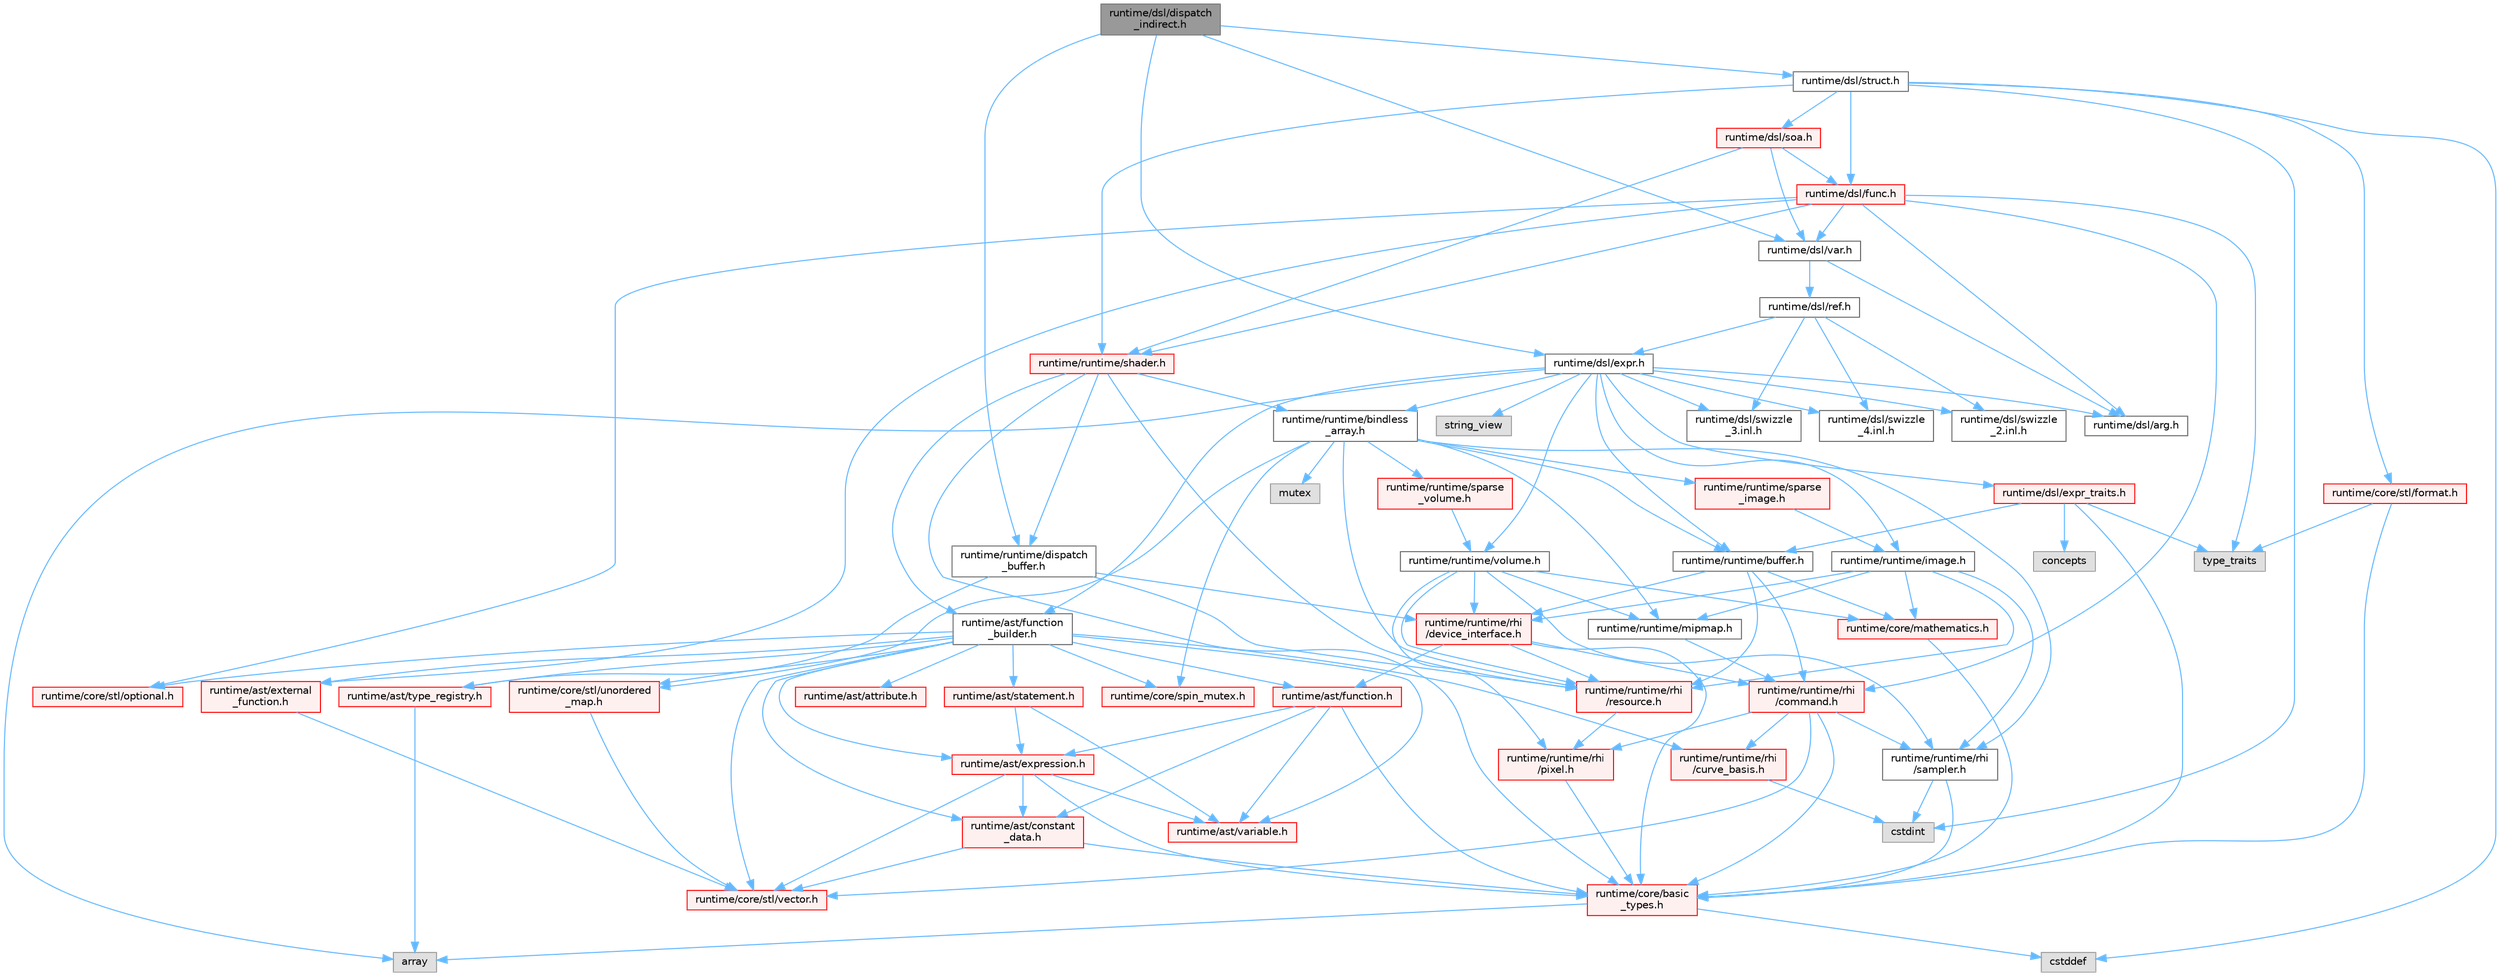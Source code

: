 digraph "runtime/dsl/dispatch_indirect.h"
{
 // LATEX_PDF_SIZE
  bgcolor="transparent";
  edge [fontname=Helvetica,fontsize=10,labelfontname=Helvetica,labelfontsize=10];
  node [fontname=Helvetica,fontsize=10,shape=box,height=0.2,width=0.4];
  Node1 [id="Node000001",label="runtime/dsl/dispatch\l_indirect.h",height=0.2,width=0.4,color="gray40", fillcolor="grey60", style="filled", fontcolor="black",tooltip=" "];
  Node1 -> Node2 [id="edge1_Node000001_Node000002",color="steelblue1",style="solid",tooltip=" "];
  Node2 [id="Node000002",label="runtime/dsl/expr.h",height=0.2,width=0.4,color="grey40", fillcolor="white", style="filled",URL="$expr_8h.html",tooltip=" "];
  Node2 -> Node3 [id="edge2_Node000002_Node000003",color="steelblue1",style="solid",tooltip=" "];
  Node3 [id="Node000003",label="array",height=0.2,width=0.4,color="grey60", fillcolor="#E0E0E0", style="filled",tooltip=" "];
  Node2 -> Node4 [id="edge3_Node000002_Node000004",color="steelblue1",style="solid",tooltip=" "];
  Node4 [id="Node000004",label="string_view",height=0.2,width=0.4,color="grey60", fillcolor="#E0E0E0", style="filled",tooltip=" "];
  Node2 -> Node5 [id="edge4_Node000002_Node000005",color="steelblue1",style="solid",tooltip=" "];
  Node5 [id="Node000005",label="runtime/runtime/image.h",height=0.2,width=0.4,color="grey40", fillcolor="white", style="filled",URL="$image_8h.html",tooltip=" "];
  Node5 -> Node6 [id="edge5_Node000005_Node000006",color="steelblue1",style="solid",tooltip=" "];
  Node6 [id="Node000006",label="runtime/core/mathematics.h",height=0.2,width=0.4,color="red", fillcolor="#FFF0F0", style="filled",URL="$mathematics_8h.html",tooltip=" "];
  Node6 -> Node11 [id="edge6_Node000006_Node000011",color="steelblue1",style="solid",tooltip=" "];
  Node11 [id="Node000011",label="runtime/core/basic\l_types.h",height=0.2,width=0.4,color="red", fillcolor="#FFF0F0", style="filled",URL="$basic__types_8h.html",tooltip=" "];
  Node11 -> Node12 [id="edge7_Node000011_Node000012",color="steelblue1",style="solid",tooltip=" "];
  Node12 [id="Node000012",label="cstddef",height=0.2,width=0.4,color="grey60", fillcolor="#E0E0E0", style="filled",tooltip=" "];
  Node11 -> Node3 [id="edge8_Node000011_Node000003",color="steelblue1",style="solid",tooltip=" "];
  Node5 -> Node30 [id="edge9_Node000005_Node000030",color="steelblue1",style="solid",tooltip=" "];
  Node30 [id="Node000030",label="runtime/runtime/rhi\l/resource.h",height=0.2,width=0.4,color="red", fillcolor="#FFF0F0", style="filled",URL="$runtime_2rhi_2resource_8h.html",tooltip=" "];
  Node30 -> Node172 [id="edge10_Node000030_Node000172",color="steelblue1",style="solid",tooltip=" "];
  Node172 [id="Node000172",label="runtime/runtime/rhi\l/pixel.h",height=0.2,width=0.4,color="red", fillcolor="#FFF0F0", style="filled",URL="$pixel_8h.html",tooltip=" "];
  Node172 -> Node11 [id="edge11_Node000172_Node000011",color="steelblue1",style="solid",tooltip=" "];
  Node5 -> Node173 [id="edge12_Node000005_Node000173",color="steelblue1",style="solid",tooltip=" "];
  Node173 [id="Node000173",label="runtime/runtime/mipmap.h",height=0.2,width=0.4,color="grey40", fillcolor="white", style="filled",URL="$mipmap_8h.html",tooltip=" "];
  Node173 -> Node174 [id="edge13_Node000173_Node000174",color="steelblue1",style="solid",tooltip=" "];
  Node174 [id="Node000174",label="runtime/runtime/rhi\l/command.h",height=0.2,width=0.4,color="red", fillcolor="#FFF0F0", style="filled",URL="$command_8h.html",tooltip=" "];
  Node174 -> Node11 [id="edge14_Node000174_Node000011",color="steelblue1",style="solid",tooltip=" "];
  Node174 -> Node176 [id="edge15_Node000174_Node000176",color="steelblue1",style="solid",tooltip=" "];
  Node176 [id="Node000176",label="runtime/core/stl/vector.h",height=0.2,width=0.4,color="red", fillcolor="#FFF0F0", style="filled",URL="$core_2stl_2vector_8h.html",tooltip=" "];
  Node174 -> Node172 [id="edge16_Node000174_Node000172",color="steelblue1",style="solid",tooltip=" "];
  Node174 -> Node194 [id="edge17_Node000174_Node000194",color="steelblue1",style="solid",tooltip=" "];
  Node194 [id="Node000194",label="runtime/runtime/rhi\l/sampler.h",height=0.2,width=0.4,color="grey40", fillcolor="white", style="filled",URL="$sampler_8h.html",tooltip=" "];
  Node194 -> Node14 [id="edge18_Node000194_Node000014",color="steelblue1",style="solid",tooltip=" "];
  Node14 [id="Node000014",label="cstdint",height=0.2,width=0.4,color="grey60", fillcolor="#E0E0E0", style="filled",tooltip=" "];
  Node194 -> Node11 [id="edge19_Node000194_Node000011",color="steelblue1",style="solid",tooltip=" "];
  Node174 -> Node196 [id="edge20_Node000174_Node000196",color="steelblue1",style="solid",tooltip=" "];
  Node196 [id="Node000196",label="runtime/runtime/rhi\l/curve_basis.h",height=0.2,width=0.4,color="red", fillcolor="#FFF0F0", style="filled",URL="$curve__basis_8h.html",tooltip=" "];
  Node196 -> Node14 [id="edge21_Node000196_Node000014",color="steelblue1",style="solid",tooltip=" "];
  Node5 -> Node194 [id="edge22_Node000005_Node000194",color="steelblue1",style="solid",tooltip=" "];
  Node5 -> Node199 [id="edge23_Node000005_Node000199",color="steelblue1",style="solid",tooltip=" "];
  Node199 [id="Node000199",label="runtime/runtime/rhi\l/device_interface.h",height=0.2,width=0.4,color="red", fillcolor="#FFF0F0", style="filled",URL="$device__interface_8h.html",tooltip=" "];
  Node199 -> Node11 [id="edge24_Node000199_Node000011",color="steelblue1",style="solid",tooltip=" "];
  Node199 -> Node203 [id="edge25_Node000199_Node000203",color="steelblue1",style="solid",tooltip=" "];
  Node203 [id="Node000203",label="runtime/ast/function.h",height=0.2,width=0.4,color="red", fillcolor="#FFF0F0", style="filled",URL="$ast_2function_8h.html",tooltip=" "];
  Node203 -> Node11 [id="edge26_Node000203_Node000011",color="steelblue1",style="solid",tooltip=" "];
  Node203 -> Node208 [id="edge27_Node000203_Node000208",color="steelblue1",style="solid",tooltip=" "];
  Node208 [id="Node000208",label="runtime/ast/variable.h",height=0.2,width=0.4,color="red", fillcolor="#FFF0F0", style="filled",URL="$variable_8h.html",tooltip=" "];
  Node203 -> Node212 [id="edge28_Node000203_Node000212",color="steelblue1",style="solid",tooltip=" "];
  Node212 [id="Node000212",label="runtime/ast/expression.h",height=0.2,width=0.4,color="red", fillcolor="#FFF0F0", style="filled",URL="$expression_8h.html",tooltip=" "];
  Node212 -> Node176 [id="edge29_Node000212_Node000176",color="steelblue1",style="solid",tooltip=" "];
  Node212 -> Node11 [id="edge30_Node000212_Node000011",color="steelblue1",style="solid",tooltip=" "];
  Node212 -> Node208 [id="edge31_Node000212_Node000208",color="steelblue1",style="solid",tooltip=" "];
  Node212 -> Node213 [id="edge32_Node000212_Node000213",color="steelblue1",style="solid",tooltip=" "];
  Node213 [id="Node000213",label="runtime/ast/constant\l_data.h",height=0.2,width=0.4,color="red", fillcolor="#FFF0F0", style="filled",URL="$constant__data_8h.html",tooltip=" "];
  Node213 -> Node176 [id="edge33_Node000213_Node000176",color="steelblue1",style="solid",tooltip=" "];
  Node213 -> Node11 [id="edge34_Node000213_Node000011",color="steelblue1",style="solid",tooltip=" "];
  Node203 -> Node213 [id="edge35_Node000203_Node000213",color="steelblue1",style="solid",tooltip=" "];
  Node199 -> Node30 [id="edge36_Node000199_Node000030",color="steelblue1",style="solid",tooltip=" "];
  Node199 -> Node174 [id="edge37_Node000199_Node000174",color="steelblue1",style="solid",tooltip=" "];
  Node2 -> Node217 [id="edge38_Node000002_Node000217",color="steelblue1",style="solid",tooltip=" "];
  Node217 [id="Node000217",label="runtime/runtime/volume.h",height=0.2,width=0.4,color="grey40", fillcolor="white", style="filled",URL="$volume_8h.html",tooltip=" "];
  Node217 -> Node6 [id="edge39_Node000217_Node000006",color="steelblue1",style="solid",tooltip=" "];
  Node217 -> Node172 [id="edge40_Node000217_Node000172",color="steelblue1",style="solid",tooltip=" "];
  Node217 -> Node30 [id="edge41_Node000217_Node000030",color="steelblue1",style="solid",tooltip=" "];
  Node217 -> Node173 [id="edge42_Node000217_Node000173",color="steelblue1",style="solid",tooltip=" "];
  Node217 -> Node194 [id="edge43_Node000217_Node000194",color="steelblue1",style="solid",tooltip=" "];
  Node217 -> Node199 [id="edge44_Node000217_Node000199",color="steelblue1",style="solid",tooltip=" "];
  Node2 -> Node218 [id="edge45_Node000002_Node000218",color="steelblue1",style="solid",tooltip=" "];
  Node218 [id="Node000218",label="runtime/runtime/buffer.h",height=0.2,width=0.4,color="grey40", fillcolor="white", style="filled",URL="$buffer_8h.html",tooltip=" "];
  Node218 -> Node6 [id="edge46_Node000218_Node000006",color="steelblue1",style="solid",tooltip=" "];
  Node218 -> Node174 [id="edge47_Node000218_Node000174",color="steelblue1",style="solid",tooltip=" "];
  Node218 -> Node30 [id="edge48_Node000218_Node000030",color="steelblue1",style="solid",tooltip=" "];
  Node218 -> Node199 [id="edge49_Node000218_Node000199",color="steelblue1",style="solid",tooltip=" "];
  Node2 -> Node219 [id="edge50_Node000002_Node000219",color="steelblue1",style="solid",tooltip=" "];
  Node219 [id="Node000219",label="runtime/runtime/bindless\l_array.h",height=0.2,width=0.4,color="grey40", fillcolor="white", style="filled",URL="$bindless__array_8h.html",tooltip=" "];
  Node219 -> Node220 [id="edge51_Node000219_Node000220",color="steelblue1",style="solid",tooltip=" "];
  Node220 [id="Node000220",label="mutex",height=0.2,width=0.4,color="grey60", fillcolor="#E0E0E0", style="filled",tooltip=" "];
  Node219 -> Node221 [id="edge52_Node000219_Node000221",color="steelblue1",style="solid",tooltip=" "];
  Node221 [id="Node000221",label="runtime/core/stl/unordered\l_map.h",height=0.2,width=0.4,color="red", fillcolor="#FFF0F0", style="filled",URL="$core_2stl_2unordered__map_8h.html",tooltip=" "];
  Node221 -> Node176 [id="edge53_Node000221_Node000176",color="steelblue1",style="solid",tooltip=" "];
  Node219 -> Node223 [id="edge54_Node000219_Node000223",color="steelblue1",style="solid",tooltip=" "];
  Node223 [id="Node000223",label="runtime/core/spin_mutex.h",height=0.2,width=0.4,color="red", fillcolor="#FFF0F0", style="filled",URL="$spin__mutex_8h.html",tooltip=" "];
  Node219 -> Node194 [id="edge55_Node000219_Node000194",color="steelblue1",style="solid",tooltip=" "];
  Node219 -> Node173 [id="edge56_Node000219_Node000173",color="steelblue1",style="solid",tooltip=" "];
  Node219 -> Node30 [id="edge57_Node000219_Node000030",color="steelblue1",style="solid",tooltip=" "];
  Node219 -> Node218 [id="edge58_Node000219_Node000218",color="steelblue1",style="solid",tooltip=" "];
  Node219 -> Node225 [id="edge59_Node000219_Node000225",color="steelblue1",style="solid",tooltip=" "];
  Node225 [id="Node000225",label="runtime/runtime/sparse\l_image.h",height=0.2,width=0.4,color="red", fillcolor="#FFF0F0", style="filled",URL="$sparse__image_8h.html",tooltip=" "];
  Node225 -> Node5 [id="edge60_Node000225_Node000005",color="steelblue1",style="solid",tooltip=" "];
  Node219 -> Node229 [id="edge61_Node000219_Node000229",color="steelblue1",style="solid",tooltip=" "];
  Node229 [id="Node000229",label="runtime/runtime/sparse\l_volume.h",height=0.2,width=0.4,color="red", fillcolor="#FFF0F0", style="filled",URL="$sparse__volume_8h.html",tooltip=" "];
  Node229 -> Node217 [id="edge62_Node000229_Node000217",color="steelblue1",style="solid",tooltip=" "];
  Node2 -> Node230 [id="edge63_Node000002_Node000230",color="steelblue1",style="solid",tooltip=" "];
  Node230 [id="Node000230",label="runtime/ast/function\l_builder.h",height=0.2,width=0.4,color="grey40", fillcolor="white", style="filled",URL="$function__builder_8h.html",tooltip=" "];
  Node230 -> Node176 [id="edge64_Node000230_Node000176",color="steelblue1",style="solid",tooltip=" "];
  Node230 -> Node223 [id="edge65_Node000230_Node000223",color="steelblue1",style="solid",tooltip=" "];
  Node230 -> Node231 [id="edge66_Node000230_Node000231",color="steelblue1",style="solid",tooltip=" "];
  Node231 [id="Node000231",label="runtime/ast/statement.h",height=0.2,width=0.4,color="red", fillcolor="#FFF0F0", style="filled",URL="$statement_8h.html",tooltip=" "];
  Node231 -> Node208 [id="edge67_Node000231_Node000208",color="steelblue1",style="solid",tooltip=" "];
  Node231 -> Node212 [id="edge68_Node000231_Node000212",color="steelblue1",style="solid",tooltip=" "];
  Node230 -> Node203 [id="edge69_Node000230_Node000203",color="steelblue1",style="solid",tooltip=" "];
  Node230 -> Node208 [id="edge70_Node000230_Node000208",color="steelblue1",style="solid",tooltip=" "];
  Node230 -> Node211 [id="edge71_Node000230_Node000211",color="steelblue1",style="solid",tooltip=" "];
  Node211 [id="Node000211",label="runtime/ast/attribute.h",height=0.2,width=0.4,color="red", fillcolor="#FFF0F0", style="filled",URL="$attribute_8h.html",tooltip=" "];
  Node230 -> Node212 [id="edge72_Node000230_Node000212",color="steelblue1",style="solid",tooltip=" "];
  Node230 -> Node213 [id="edge73_Node000230_Node000213",color="steelblue1",style="solid",tooltip=" "];
  Node230 -> Node232 [id="edge74_Node000230_Node000232",color="steelblue1",style="solid",tooltip=" "];
  Node232 [id="Node000232",label="runtime/ast/type_registry.h",height=0.2,width=0.4,color="red", fillcolor="#FFF0F0", style="filled",URL="$type__registry_8h.html",tooltip=" "];
  Node232 -> Node3 [id="edge75_Node000232_Node000003",color="steelblue1",style="solid",tooltip=" "];
  Node230 -> Node234 [id="edge76_Node000230_Node000234",color="steelblue1",style="solid",tooltip=" "];
  Node234 [id="Node000234",label="runtime/ast/external\l_function.h",height=0.2,width=0.4,color="red", fillcolor="#FFF0F0", style="filled",URL="$external__function_8h.html",tooltip=" "];
  Node234 -> Node176 [id="edge77_Node000234_Node000176",color="steelblue1",style="solid",tooltip=" "];
  Node230 -> Node221 [id="edge78_Node000230_Node000221",color="steelblue1",style="solid",tooltip=" "];
  Node230 -> Node184 [id="edge79_Node000230_Node000184",color="steelblue1",style="solid",tooltip=" "];
  Node184 [id="Node000184",label="runtime/core/stl/optional.h",height=0.2,width=0.4,color="red", fillcolor="#FFF0F0", style="filled",URL="$core_2stl_2optional_8h.html",tooltip=" "];
  Node230 -> Node196 [id="edge80_Node000230_Node000196",color="steelblue1",style="solid",tooltip=" "];
  Node2 -> Node235 [id="edge81_Node000002_Node000235",color="steelblue1",style="solid",tooltip=" "];
  Node235 [id="Node000235",label="runtime/dsl/expr_traits.h",height=0.2,width=0.4,color="red", fillcolor="#FFF0F0", style="filled",URL="$expr__traits_8h.html",tooltip=" "];
  Node235 -> Node17 [id="edge82_Node000235_Node000017",color="steelblue1",style="solid",tooltip=" "];
  Node17 [id="Node000017",label="type_traits",height=0.2,width=0.4,color="grey60", fillcolor="#E0E0E0", style="filled",tooltip=" "];
  Node235 -> Node236 [id="edge83_Node000235_Node000236",color="steelblue1",style="solid",tooltip=" "];
  Node236 [id="Node000236",label="concepts",height=0.2,width=0.4,color="grey60", fillcolor="#E0E0E0", style="filled",tooltip=" "];
  Node235 -> Node11 [id="edge84_Node000235_Node000011",color="steelblue1",style="solid",tooltip=" "];
  Node235 -> Node218 [id="edge85_Node000235_Node000218",color="steelblue1",style="solid",tooltip=" "];
  Node2 -> Node237 [id="edge86_Node000002_Node000237",color="steelblue1",style="solid",tooltip=" "];
  Node237 [id="Node000237",label="runtime/dsl/arg.h",height=0.2,width=0.4,color="grey40", fillcolor="white", style="filled",URL="$arg_8h.html",tooltip=" "];
  Node2 -> Node238 [id="edge87_Node000002_Node000238",color="steelblue1",style="solid",tooltip=" "];
  Node238 [id="Node000238",label="runtime/dsl/swizzle\l_2.inl.h",height=0.2,width=0.4,color="grey40", fillcolor="white", style="filled",URL="$dsl_2swizzle__2_8inl_8h.html",tooltip=" "];
  Node2 -> Node239 [id="edge88_Node000002_Node000239",color="steelblue1",style="solid",tooltip=" "];
  Node239 [id="Node000239",label="runtime/dsl/swizzle\l_3.inl.h",height=0.2,width=0.4,color="grey40", fillcolor="white", style="filled",URL="$dsl_2swizzle__3_8inl_8h.html",tooltip=" "];
  Node2 -> Node240 [id="edge89_Node000002_Node000240",color="steelblue1",style="solid",tooltip=" "];
  Node240 [id="Node000240",label="runtime/dsl/swizzle\l_4.inl.h",height=0.2,width=0.4,color="grey40", fillcolor="white", style="filled",URL="$dsl_2swizzle__4_8inl_8h.html",tooltip=" "];
  Node1 -> Node241 [id="edge90_Node000001_Node000241",color="steelblue1",style="solid",tooltip=" "];
  Node241 [id="Node000241",label="runtime/dsl/var.h",height=0.2,width=0.4,color="grey40", fillcolor="white", style="filled",URL="$var_8h.html",tooltip=" "];
  Node241 -> Node242 [id="edge91_Node000241_Node000242",color="steelblue1",style="solid",tooltip=" "];
  Node242 [id="Node000242",label="runtime/dsl/ref.h",height=0.2,width=0.4,color="grey40", fillcolor="white", style="filled",URL="$ref_8h.html",tooltip=" "];
  Node242 -> Node2 [id="edge92_Node000242_Node000002",color="steelblue1",style="solid",tooltip=" "];
  Node242 -> Node238 [id="edge93_Node000242_Node000238",color="steelblue1",style="solid",tooltip=" "];
  Node242 -> Node239 [id="edge94_Node000242_Node000239",color="steelblue1",style="solid",tooltip=" "];
  Node242 -> Node240 [id="edge95_Node000242_Node000240",color="steelblue1",style="solid",tooltip=" "];
  Node241 -> Node237 [id="edge96_Node000241_Node000237",color="steelblue1",style="solid",tooltip=" "];
  Node1 -> Node243 [id="edge97_Node000001_Node000243",color="steelblue1",style="solid",tooltip=" "];
  Node243 [id="Node000243",label="runtime/dsl/struct.h",height=0.2,width=0.4,color="grey40", fillcolor="white", style="filled",URL="$struct_8h.html",tooltip=" "];
  Node243 -> Node14 [id="edge98_Node000243_Node000014",color="steelblue1",style="solid",tooltip=" "];
  Node243 -> Node12 [id="edge99_Node000243_Node000012",color="steelblue1",style="solid",tooltip=" "];
  Node243 -> Node244 [id="edge100_Node000243_Node000244",color="steelblue1",style="solid",tooltip=" "];
  Node244 [id="Node000244",label="runtime/core/stl/format.h",height=0.2,width=0.4,color="red", fillcolor="#FFF0F0", style="filled",URL="$core_2stl_2format_8h.html",tooltip=" "];
  Node244 -> Node17 [id="edge101_Node000244_Node000017",color="steelblue1",style="solid",tooltip=" "];
  Node244 -> Node11 [id="edge102_Node000244_Node000011",color="steelblue1",style="solid",tooltip=" "];
  Node243 -> Node265 [id="edge103_Node000243_Node000265",color="steelblue1",style="solid",tooltip=" "];
  Node265 [id="Node000265",label="runtime/dsl/soa.h",height=0.2,width=0.4,color="red", fillcolor="#FFF0F0", style="filled",URL="$soa_8h.html",tooltip=" "];
  Node265 -> Node241 [id="edge104_Node000265_Node000241",color="steelblue1",style="solid",tooltip=" "];
  Node265 -> Node271 [id="edge105_Node000265_Node000271",color="steelblue1",style="solid",tooltip=" "];
  Node271 [id="Node000271",label="runtime/dsl/func.h",height=0.2,width=0.4,color="red", fillcolor="#FFF0F0", style="filled",URL="$func_8h.html",tooltip=" "];
  Node271 -> Node17 [id="edge106_Node000271_Node000017",color="steelblue1",style="solid",tooltip=" "];
  Node271 -> Node184 [id="edge107_Node000271_Node000184",color="steelblue1",style="solid",tooltip=" "];
  Node271 -> Node234 [id="edge108_Node000271_Node000234",color="steelblue1",style="solid",tooltip=" "];
  Node271 -> Node174 [id="edge109_Node000271_Node000174",color="steelblue1",style="solid",tooltip=" "];
  Node271 -> Node273 [id="edge110_Node000271_Node000273",color="steelblue1",style="solid",tooltip=" "];
  Node273 [id="Node000273",label="runtime/runtime/shader.h",height=0.2,width=0.4,color="red", fillcolor="#FFF0F0", style="filled",URL="$shader_8h.html",tooltip=" "];
  Node273 -> Node11 [id="edge111_Node000273_Node000011",color="steelblue1",style="solid",tooltip=" "];
  Node273 -> Node230 [id="edge112_Node000273_Node000230",color="steelblue1",style="solid",tooltip=" "];
  Node273 -> Node30 [id="edge113_Node000273_Node000030",color="steelblue1",style="solid",tooltip=" "];
  Node273 -> Node219 [id="edge114_Node000273_Node000219",color="steelblue1",style="solid",tooltip=" "];
  Node273 -> Node274 [id="edge115_Node000273_Node000274",color="steelblue1",style="solid",tooltip=" "];
  Node274 [id="Node000274",label="runtime/runtime/dispatch\l_buffer.h",height=0.2,width=0.4,color="grey40", fillcolor="white", style="filled",URL="$dispatch__buffer_8h.html",tooltip=" "];
  Node274 -> Node30 [id="edge116_Node000274_Node000030",color="steelblue1",style="solid",tooltip=" "];
  Node274 -> Node199 [id="edge117_Node000274_Node000199",color="steelblue1",style="solid",tooltip=" "];
  Node274 -> Node232 [id="edge118_Node000274_Node000232",color="steelblue1",style="solid",tooltip=" "];
  Node271 -> Node237 [id="edge119_Node000271_Node000237",color="steelblue1",style="solid",tooltip=" "];
  Node271 -> Node241 [id="edge120_Node000271_Node000241",color="steelblue1",style="solid",tooltip=" "];
  Node265 -> Node273 [id="edge121_Node000265_Node000273",color="steelblue1",style="solid",tooltip=" "];
  Node243 -> Node271 [id="edge122_Node000243_Node000271",color="steelblue1",style="solid",tooltip=" "];
  Node243 -> Node273 [id="edge123_Node000243_Node000273",color="steelblue1",style="solid",tooltip=" "];
  Node1 -> Node274 [id="edge124_Node000001_Node000274",color="steelblue1",style="solid",tooltip=" "];
}

